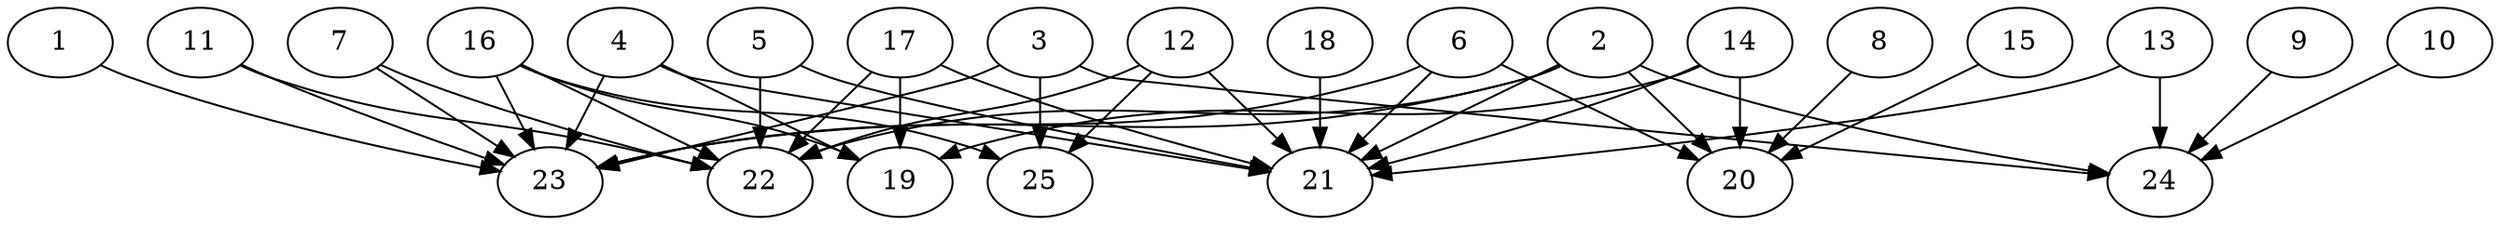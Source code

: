 // DAG automatically generated by daggen at Thu Oct  3 14:00:39 2019
// ./daggen --dot -n 25 --ccr 0.4 --fat 0.9 --regular 0.9 --density 0.5 --mindata 5242880 --maxdata 52428800 
digraph G {
  1 [size="89971200", alpha="0.15", expect_size="35988480"] 
  1 -> 23 [size ="35988480"]
  2 [size="115650560", alpha="0.08", expect_size="46260224"] 
  2 -> 20 [size ="46260224"]
  2 -> 21 [size ="46260224"]
  2 -> 22 [size ="46260224"]
  2 -> 23 [size ="46260224"]
  2 -> 24 [size ="46260224"]
  3 [size="50127360", alpha="0.16", expect_size="20050944"] 
  3 -> 23 [size ="20050944"]
  3 -> 24 [size ="20050944"]
  3 -> 25 [size ="20050944"]
  4 [size="88542720", alpha="0.15", expect_size="35417088"] 
  4 -> 19 [size ="35417088"]
  4 -> 21 [size ="35417088"]
  4 -> 23 [size ="35417088"]
  5 [size="75576320", alpha="0.10", expect_size="30230528"] 
  5 -> 21 [size ="30230528"]
  5 -> 22 [size ="30230528"]
  6 [size="40465920", alpha="0.08", expect_size="16186368"] 
  6 -> 20 [size ="16186368"]
  6 -> 21 [size ="16186368"]
  6 -> 23 [size ="16186368"]
  7 [size="119966720", alpha="0.05", expect_size="47986688"] 
  7 -> 22 [size ="47986688"]
  7 -> 23 [size ="47986688"]
  8 [size="60346880", alpha="0.14", expect_size="24138752"] 
  8 -> 20 [size ="24138752"]
  9 [size="77795840", alpha="0.16", expect_size="31118336"] 
  9 -> 24 [size ="31118336"]
  10 [size="93096960", alpha="0.11", expect_size="37238784"] 
  10 -> 24 [size ="37238784"]
  11 [size="69460480", alpha="0.16", expect_size="27784192"] 
  11 -> 22 [size ="27784192"]
  11 -> 23 [size ="27784192"]
  12 [size="41502720", alpha="0.04", expect_size="16601088"] 
  12 -> 21 [size ="16601088"]
  12 -> 22 [size ="16601088"]
  12 -> 25 [size ="16601088"]
  13 [size="88640000", alpha="0.14", expect_size="35456000"] 
  13 -> 21 [size ="35456000"]
  13 -> 24 [size ="35456000"]
  14 [size="65392640", alpha="0.08", expect_size="26157056"] 
  14 -> 19 [size ="26157056"]
  14 -> 20 [size ="26157056"]
  14 -> 21 [size ="26157056"]
  15 [size="37304320", alpha="0.18", expect_size="14921728"] 
  15 -> 20 [size ="14921728"]
  16 [size="95037440", alpha="0.07", expect_size="38014976"] 
  16 -> 19 [size ="38014976"]
  16 -> 22 [size ="38014976"]
  16 -> 23 [size ="38014976"]
  16 -> 25 [size ="38014976"]
  17 [size="23680000", alpha="0.19", expect_size="9472000"] 
  17 -> 19 [size ="9472000"]
  17 -> 21 [size ="9472000"]
  17 -> 22 [size ="9472000"]
  18 [size="53329920", alpha="0.09", expect_size="21331968"] 
  18 -> 21 [size ="21331968"]
  19 [size="19499520", alpha="0.07", expect_size="7799808"] 
  20 [size="112266240", alpha="0.06", expect_size="44906496"] 
  21 [size="56399360", alpha="0.18", expect_size="22559744"] 
  22 [size="32320000", alpha="0.08", expect_size="12928000"] 
  23 [size="58772480", alpha="0.04", expect_size="23508992"] 
  24 [size="22776320", alpha="0.13", expect_size="9110528"] 
  25 [size="68759040", alpha="0.12", expect_size="27503616"] 
}

